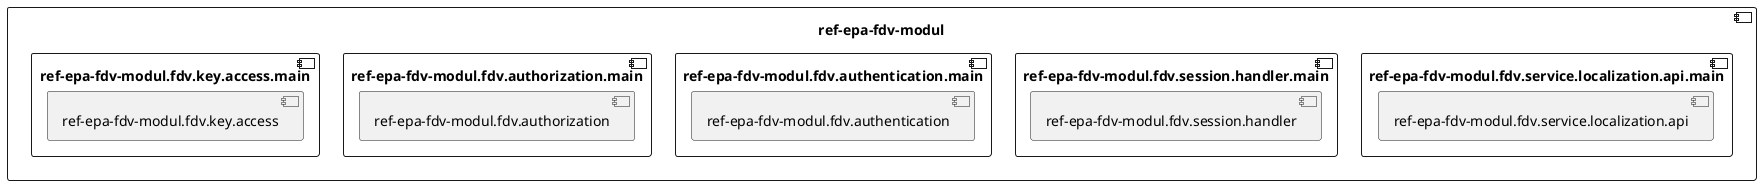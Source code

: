 @startuml


  component "ref-epa-fdv-modul" {
        [ref-epa-fdv-modul.fdv.service.localization.api.main]
        [ref-epa-fdv-modul.fdv.session.handler.main]
        [ref-epa-fdv-modul.fdv.authentication.main]
        [ref-epa-fdv-modul.fdv.authorization.main]
        [ref-epa-fdv-modul.fdv.key.access.main]
    component "ref-epa-fdv-modul.fdv.service.localization.api.main" {
          [ref-epa-fdv-modul.fdv.service.localization.api]
    }


    component "ref-epa-fdv-modul.fdv.session.handler.main" {
          [ref-epa-fdv-modul.fdv.session.handler]
    }


    component "ref-epa-fdv-modul.fdv.authentication.main" {
          [ref-epa-fdv-modul.fdv.authentication]
    }


    component "ref-epa-fdv-modul.fdv.authorization.main" {
          [ref-epa-fdv-modul.fdv.authorization]
    }


    component "ref-epa-fdv-modul.fdv.key.access.main" {
          [ref-epa-fdv-modul.fdv.key.access]
    }


  }

@enduml
